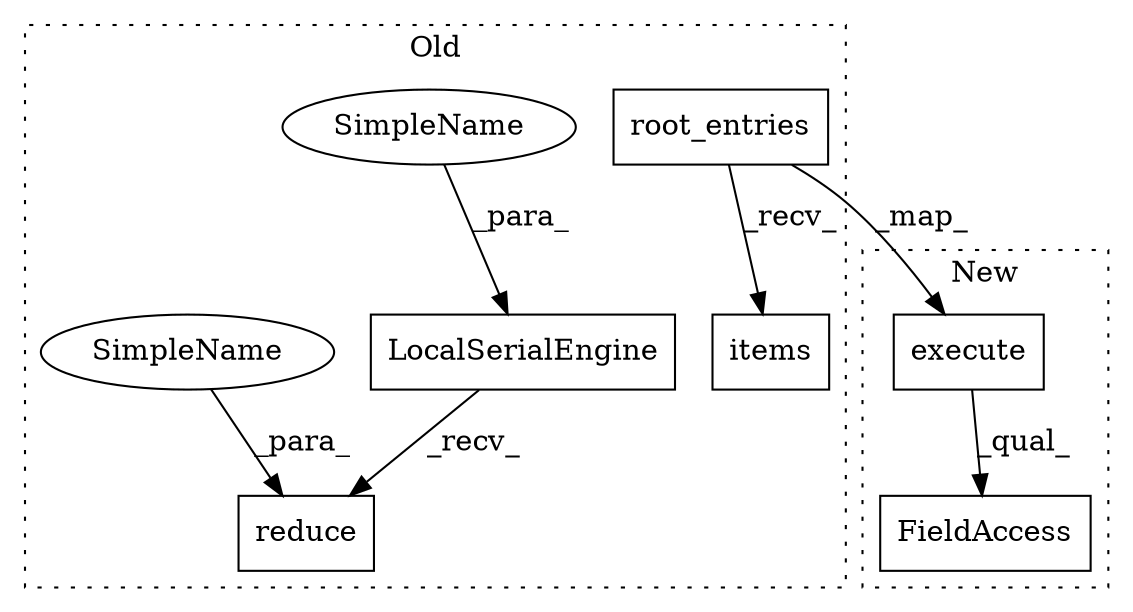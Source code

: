 digraph G {
subgraph cluster0 {
1 [label="root_entries" a="32" s="5725,5745" l="13,1" shape="box"];
4 [label="LocalSerialEngine" a="32" s="5652,5679" l="18,1" shape="box"];
5 [label="reduce" a="32" s="5681,5695" l="7,1" shape="box"];
6 [label="items" a="32" s="5747" l="7" shape="box"];
7 [label="SimpleName" a="42" s="5670" l="9" shape="ellipse"];
8 [label="SimpleName" a="42" s="5688" l="7" shape="ellipse"];
label = "Old";
style="dotted";
}
subgraph cluster1 {
2 [label="execute" a="32" s="5620,5635" l="8,1" shape="box"];
3 [label="FieldAccess" a="22" s="5610" l="40" shape="box"];
label = "New";
style="dotted";
}
1 -> 2 [label="_map_"];
1 -> 6 [label="_recv_"];
2 -> 3 [label="_qual_"];
4 -> 5 [label="_recv_"];
7 -> 4 [label="_para_"];
8 -> 5 [label="_para_"];
}